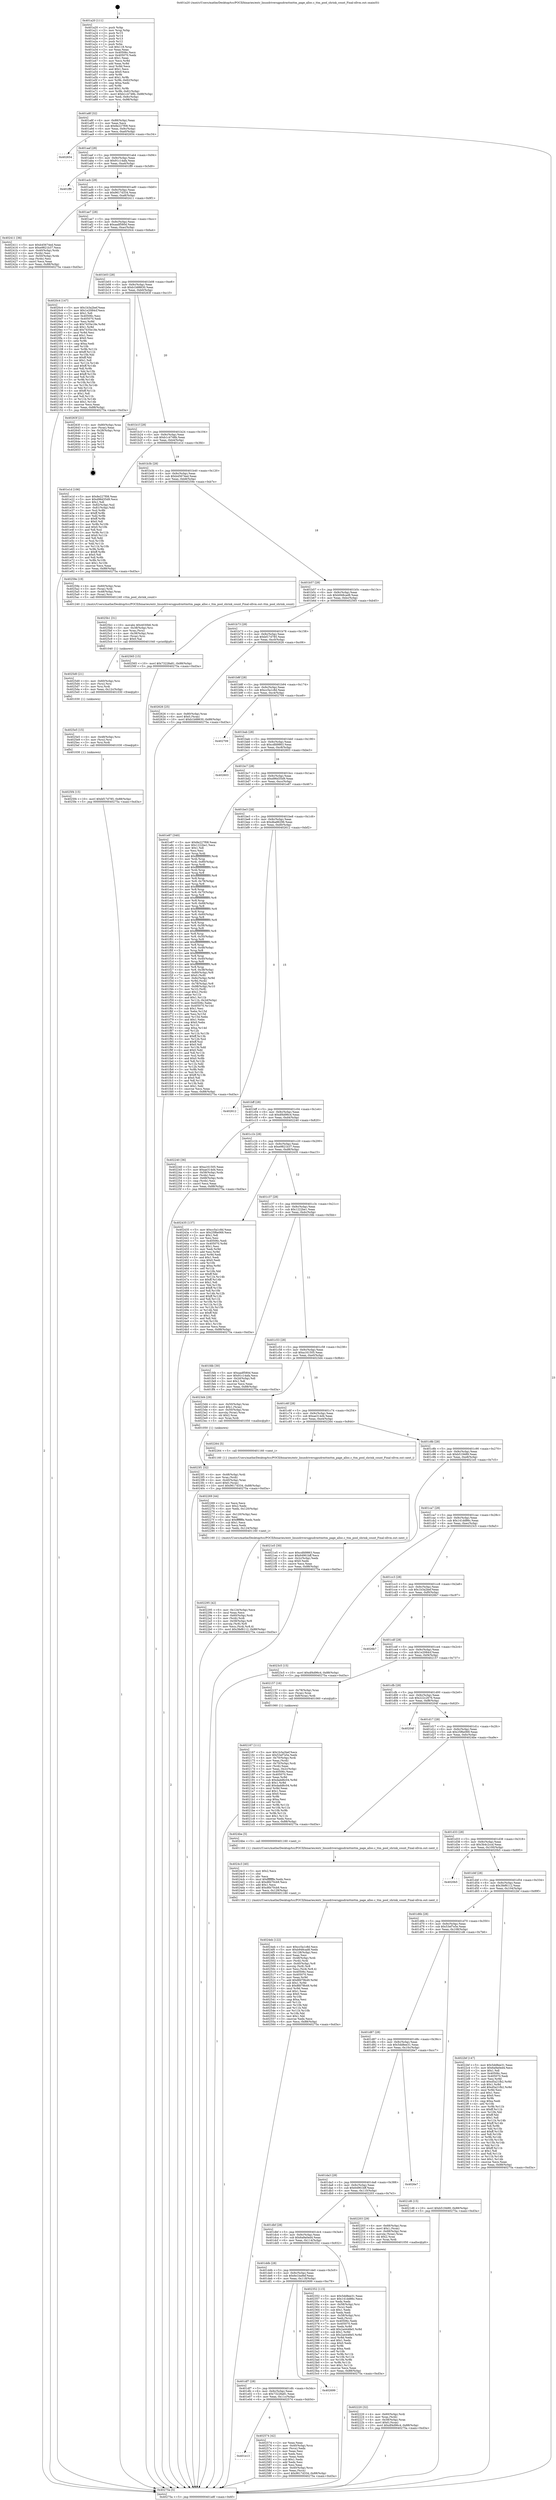digraph "0x401a20" {
  label = "0x401a20 (/mnt/c/Users/mathe/Desktop/tcc/POCII/binaries/extr_linuxdriversgpudrmttmttm_page_alloc.c_ttm_pool_shrink_count_Final-ollvm.out::main(0))"
  labelloc = "t"
  node[shape=record]

  Entry [label="",width=0.3,height=0.3,shape=circle,fillcolor=black,style=filled]
  "0x401a8f" [label="{
     0x401a8f [32]\l
     | [instrs]\l
     &nbsp;&nbsp;0x401a8f \<+6\>: mov -0x88(%rbp),%eax\l
     &nbsp;&nbsp;0x401a95 \<+2\>: mov %eax,%ecx\l
     &nbsp;&nbsp;0x401a97 \<+6\>: sub $0x8e227f08,%ecx\l
     &nbsp;&nbsp;0x401a9d \<+6\>: mov %eax,-0x9c(%rbp)\l
     &nbsp;&nbsp;0x401aa3 \<+6\>: mov %ecx,-0xa0(%rbp)\l
     &nbsp;&nbsp;0x401aa9 \<+6\>: je 0000000000402654 \<main+0xc34\>\l
  }"]
  "0x402654" [label="{
     0x402654\l
  }", style=dashed]
  "0x401aaf" [label="{
     0x401aaf [28]\l
     | [instrs]\l
     &nbsp;&nbsp;0x401aaf \<+5\>: jmp 0000000000401ab4 \<main+0x94\>\l
     &nbsp;&nbsp;0x401ab4 \<+6\>: mov -0x9c(%rbp),%eax\l
     &nbsp;&nbsp;0x401aba \<+5\>: sub $0x91c14afa,%eax\l
     &nbsp;&nbsp;0x401abf \<+6\>: mov %eax,-0xa4(%rbp)\l
     &nbsp;&nbsp;0x401ac5 \<+6\>: je 0000000000401ff9 \<main+0x5d9\>\l
  }"]
  Exit [label="",width=0.3,height=0.3,shape=circle,fillcolor=black,style=filled,peripheries=2]
  "0x401ff9" [label="{
     0x401ff9\l
  }", style=dashed]
  "0x401acb" [label="{
     0x401acb [28]\l
     | [instrs]\l
     &nbsp;&nbsp;0x401acb \<+5\>: jmp 0000000000401ad0 \<main+0xb0\>\l
     &nbsp;&nbsp;0x401ad0 \<+6\>: mov -0x9c(%rbp),%eax\l
     &nbsp;&nbsp;0x401ad6 \<+5\>: sub $0x9617d334,%eax\l
     &nbsp;&nbsp;0x401adb \<+6\>: mov %eax,-0xa8(%rbp)\l
     &nbsp;&nbsp;0x401ae1 \<+6\>: je 0000000000402411 \<main+0x9f1\>\l
  }"]
  "0x4025f4" [label="{
     0x4025f4 [15]\l
     | [instrs]\l
     &nbsp;&nbsp;0x4025f4 \<+10\>: movl $0xbf17d785,-0x88(%rbp)\l
     &nbsp;&nbsp;0x4025fe \<+5\>: jmp 000000000040275a \<main+0xd3a\>\l
  }"]
  "0x402411" [label="{
     0x402411 [36]\l
     | [instrs]\l
     &nbsp;&nbsp;0x402411 \<+5\>: mov $0xb45674ed,%eax\l
     &nbsp;&nbsp;0x402416 \<+5\>: mov $0xe9821b37,%ecx\l
     &nbsp;&nbsp;0x40241b \<+4\>: mov -0x40(%rbp),%rdx\l
     &nbsp;&nbsp;0x40241f \<+2\>: mov (%rdx),%esi\l
     &nbsp;&nbsp;0x402421 \<+4\>: mov -0x50(%rbp),%rdx\l
     &nbsp;&nbsp;0x402425 \<+2\>: cmp (%rdx),%esi\l
     &nbsp;&nbsp;0x402427 \<+3\>: cmovl %ecx,%eax\l
     &nbsp;&nbsp;0x40242a \<+6\>: mov %eax,-0x88(%rbp)\l
     &nbsp;&nbsp;0x402430 \<+5\>: jmp 000000000040275a \<main+0xd3a\>\l
  }"]
  "0x401ae7" [label="{
     0x401ae7 [28]\l
     | [instrs]\l
     &nbsp;&nbsp;0x401ae7 \<+5\>: jmp 0000000000401aec \<main+0xcc\>\l
     &nbsp;&nbsp;0x401aec \<+6\>: mov -0x9c(%rbp),%eax\l
     &nbsp;&nbsp;0x401af2 \<+5\>: sub $0xaadf580d,%eax\l
     &nbsp;&nbsp;0x401af7 \<+6\>: mov %eax,-0xac(%rbp)\l
     &nbsp;&nbsp;0x401afd \<+6\>: je 00000000004020c4 \<main+0x6a4\>\l
  }"]
  "0x4025e5" [label="{
     0x4025e5 [15]\l
     | [instrs]\l
     &nbsp;&nbsp;0x4025e5 \<+4\>: mov -0x48(%rbp),%rsi\l
     &nbsp;&nbsp;0x4025e9 \<+3\>: mov (%rsi),%rsi\l
     &nbsp;&nbsp;0x4025ec \<+3\>: mov %rsi,%rdi\l
     &nbsp;&nbsp;0x4025ef \<+5\>: call 0000000000401030 \<free@plt\>\l
     | [calls]\l
     &nbsp;&nbsp;0x401030 \{1\} (unknown)\l
  }"]
  "0x4020c4" [label="{
     0x4020c4 [147]\l
     | [instrs]\l
     &nbsp;&nbsp;0x4020c4 \<+5\>: mov $0x1b3a2bef,%eax\l
     &nbsp;&nbsp;0x4020c9 \<+5\>: mov $0x1e2084cf,%ecx\l
     &nbsp;&nbsp;0x4020ce \<+2\>: mov $0x1,%dl\l
     &nbsp;&nbsp;0x4020d0 \<+7\>: mov 0x40506c,%esi\l
     &nbsp;&nbsp;0x4020d7 \<+7\>: mov 0x405070,%edi\l
     &nbsp;&nbsp;0x4020de \<+3\>: mov %esi,%r8d\l
     &nbsp;&nbsp;0x4020e1 \<+7\>: sub $0x7435e18e,%r8d\l
     &nbsp;&nbsp;0x4020e8 \<+4\>: sub $0x1,%r8d\l
     &nbsp;&nbsp;0x4020ec \<+7\>: add $0x7435e18e,%r8d\l
     &nbsp;&nbsp;0x4020f3 \<+4\>: imul %r8d,%esi\l
     &nbsp;&nbsp;0x4020f7 \<+3\>: and $0x1,%esi\l
     &nbsp;&nbsp;0x4020fa \<+3\>: cmp $0x0,%esi\l
     &nbsp;&nbsp;0x4020fd \<+4\>: sete %r9b\l
     &nbsp;&nbsp;0x402101 \<+3\>: cmp $0xa,%edi\l
     &nbsp;&nbsp;0x402104 \<+4\>: setl %r10b\l
     &nbsp;&nbsp;0x402108 \<+3\>: mov %r9b,%r11b\l
     &nbsp;&nbsp;0x40210b \<+4\>: xor $0xff,%r11b\l
     &nbsp;&nbsp;0x40210f \<+3\>: mov %r10b,%bl\l
     &nbsp;&nbsp;0x402112 \<+3\>: xor $0xff,%bl\l
     &nbsp;&nbsp;0x402115 \<+3\>: xor $0x1,%dl\l
     &nbsp;&nbsp;0x402118 \<+3\>: mov %r11b,%r14b\l
     &nbsp;&nbsp;0x40211b \<+4\>: and $0xff,%r14b\l
     &nbsp;&nbsp;0x40211f \<+3\>: and %dl,%r9b\l
     &nbsp;&nbsp;0x402122 \<+3\>: mov %bl,%r15b\l
     &nbsp;&nbsp;0x402125 \<+4\>: and $0xff,%r15b\l
     &nbsp;&nbsp;0x402129 \<+3\>: and %dl,%r10b\l
     &nbsp;&nbsp;0x40212c \<+3\>: or %r9b,%r14b\l
     &nbsp;&nbsp;0x40212f \<+3\>: or %r10b,%r15b\l
     &nbsp;&nbsp;0x402132 \<+3\>: xor %r15b,%r14b\l
     &nbsp;&nbsp;0x402135 \<+3\>: or %bl,%r11b\l
     &nbsp;&nbsp;0x402138 \<+4\>: xor $0xff,%r11b\l
     &nbsp;&nbsp;0x40213c \<+3\>: or $0x1,%dl\l
     &nbsp;&nbsp;0x40213f \<+3\>: and %dl,%r11b\l
     &nbsp;&nbsp;0x402142 \<+3\>: or %r11b,%r14b\l
     &nbsp;&nbsp;0x402145 \<+4\>: test $0x1,%r14b\l
     &nbsp;&nbsp;0x402149 \<+3\>: cmovne %ecx,%eax\l
     &nbsp;&nbsp;0x40214c \<+6\>: mov %eax,-0x88(%rbp)\l
     &nbsp;&nbsp;0x402152 \<+5\>: jmp 000000000040275a \<main+0xd3a\>\l
  }"]
  "0x401b03" [label="{
     0x401b03 [28]\l
     | [instrs]\l
     &nbsp;&nbsp;0x401b03 \<+5\>: jmp 0000000000401b08 \<main+0xe8\>\l
     &nbsp;&nbsp;0x401b08 \<+6\>: mov -0x9c(%rbp),%eax\l
     &nbsp;&nbsp;0x401b0e \<+5\>: sub $0xb1b88630,%eax\l
     &nbsp;&nbsp;0x401b13 \<+6\>: mov %eax,-0xb0(%rbp)\l
     &nbsp;&nbsp;0x401b19 \<+6\>: je 000000000040263f \<main+0xc1f\>\l
  }"]
  "0x4025d0" [label="{
     0x4025d0 [21]\l
     | [instrs]\l
     &nbsp;&nbsp;0x4025d0 \<+4\>: mov -0x60(%rbp),%rsi\l
     &nbsp;&nbsp;0x4025d4 \<+3\>: mov (%rsi),%rsi\l
     &nbsp;&nbsp;0x4025d7 \<+3\>: mov %rsi,%rdi\l
     &nbsp;&nbsp;0x4025da \<+6\>: mov %eax,-0x12c(%rbp)\l
     &nbsp;&nbsp;0x4025e0 \<+5\>: call 0000000000401030 \<free@plt\>\l
     | [calls]\l
     &nbsp;&nbsp;0x401030 \{1\} (unknown)\l
  }"]
  "0x40263f" [label="{
     0x40263f [21]\l
     | [instrs]\l
     &nbsp;&nbsp;0x40263f \<+4\>: mov -0x80(%rbp),%rax\l
     &nbsp;&nbsp;0x402643 \<+2\>: mov (%rax),%eax\l
     &nbsp;&nbsp;0x402645 \<+4\>: lea -0x28(%rbp),%rsp\l
     &nbsp;&nbsp;0x402649 \<+1\>: pop %rbx\l
     &nbsp;&nbsp;0x40264a \<+2\>: pop %r12\l
     &nbsp;&nbsp;0x40264c \<+2\>: pop %r13\l
     &nbsp;&nbsp;0x40264e \<+2\>: pop %r14\l
     &nbsp;&nbsp;0x402650 \<+2\>: pop %r15\l
     &nbsp;&nbsp;0x402652 \<+1\>: pop %rbp\l
     &nbsp;&nbsp;0x402653 \<+1\>: ret\l
  }"]
  "0x401b1f" [label="{
     0x401b1f [28]\l
     | [instrs]\l
     &nbsp;&nbsp;0x401b1f \<+5\>: jmp 0000000000401b24 \<main+0x104\>\l
     &nbsp;&nbsp;0x401b24 \<+6\>: mov -0x9c(%rbp),%eax\l
     &nbsp;&nbsp;0x401b2a \<+5\>: sub $0xb1c4748b,%eax\l
     &nbsp;&nbsp;0x401b2f \<+6\>: mov %eax,-0xb4(%rbp)\l
     &nbsp;&nbsp;0x401b35 \<+6\>: je 0000000000401e1d \<main+0x3fd\>\l
  }"]
  "0x4025b1" [label="{
     0x4025b1 [31]\l
     | [instrs]\l
     &nbsp;&nbsp;0x4025b1 \<+10\>: movabs $0x4030b6,%rdi\l
     &nbsp;&nbsp;0x4025bb \<+4\>: mov -0x38(%rbp),%rsi\l
     &nbsp;&nbsp;0x4025bf \<+3\>: mov %rax,(%rsi)\l
     &nbsp;&nbsp;0x4025c2 \<+4\>: mov -0x38(%rbp),%rax\l
     &nbsp;&nbsp;0x4025c6 \<+3\>: mov (%rax),%rsi\l
     &nbsp;&nbsp;0x4025c9 \<+2\>: mov $0x0,%al\l
     &nbsp;&nbsp;0x4025cb \<+5\>: call 0000000000401040 \<printf@plt\>\l
     | [calls]\l
     &nbsp;&nbsp;0x401040 \{1\} (unknown)\l
  }"]
  "0x401e1d" [label="{
     0x401e1d [106]\l
     | [instrs]\l
     &nbsp;&nbsp;0x401e1d \<+5\>: mov $0x8e227f08,%eax\l
     &nbsp;&nbsp;0x401e22 \<+5\>: mov $0xd96d35d9,%ecx\l
     &nbsp;&nbsp;0x401e27 \<+2\>: mov $0x1,%dl\l
     &nbsp;&nbsp;0x401e29 \<+7\>: mov -0x82(%rbp),%sil\l
     &nbsp;&nbsp;0x401e30 \<+7\>: mov -0x81(%rbp),%dil\l
     &nbsp;&nbsp;0x401e37 \<+3\>: mov %sil,%r8b\l
     &nbsp;&nbsp;0x401e3a \<+4\>: xor $0xff,%r8b\l
     &nbsp;&nbsp;0x401e3e \<+3\>: mov %dil,%r9b\l
     &nbsp;&nbsp;0x401e41 \<+4\>: xor $0xff,%r9b\l
     &nbsp;&nbsp;0x401e45 \<+3\>: xor $0x0,%dl\l
     &nbsp;&nbsp;0x401e48 \<+3\>: mov %r8b,%r10b\l
     &nbsp;&nbsp;0x401e4b \<+4\>: and $0x0,%r10b\l
     &nbsp;&nbsp;0x401e4f \<+3\>: and %dl,%sil\l
     &nbsp;&nbsp;0x401e52 \<+3\>: mov %r9b,%r11b\l
     &nbsp;&nbsp;0x401e55 \<+4\>: and $0x0,%r11b\l
     &nbsp;&nbsp;0x401e59 \<+3\>: and %dl,%dil\l
     &nbsp;&nbsp;0x401e5c \<+3\>: or %sil,%r10b\l
     &nbsp;&nbsp;0x401e5f \<+3\>: or %dil,%r11b\l
     &nbsp;&nbsp;0x401e62 \<+3\>: xor %r11b,%r10b\l
     &nbsp;&nbsp;0x401e65 \<+3\>: or %r9b,%r8b\l
     &nbsp;&nbsp;0x401e68 \<+4\>: xor $0xff,%r8b\l
     &nbsp;&nbsp;0x401e6c \<+3\>: or $0x0,%dl\l
     &nbsp;&nbsp;0x401e6f \<+3\>: and %dl,%r8b\l
     &nbsp;&nbsp;0x401e72 \<+3\>: or %r8b,%r10b\l
     &nbsp;&nbsp;0x401e75 \<+4\>: test $0x1,%r10b\l
     &nbsp;&nbsp;0x401e79 \<+3\>: cmovne %ecx,%eax\l
     &nbsp;&nbsp;0x401e7c \<+6\>: mov %eax,-0x88(%rbp)\l
     &nbsp;&nbsp;0x401e82 \<+5\>: jmp 000000000040275a \<main+0xd3a\>\l
  }"]
  "0x401b3b" [label="{
     0x401b3b [28]\l
     | [instrs]\l
     &nbsp;&nbsp;0x401b3b \<+5\>: jmp 0000000000401b40 \<main+0x120\>\l
     &nbsp;&nbsp;0x401b40 \<+6\>: mov -0x9c(%rbp),%eax\l
     &nbsp;&nbsp;0x401b46 \<+5\>: sub $0xb45674ed,%eax\l
     &nbsp;&nbsp;0x401b4b \<+6\>: mov %eax,-0xb8(%rbp)\l
     &nbsp;&nbsp;0x401b51 \<+6\>: je 000000000040259e \<main+0xb7e\>\l
  }"]
  "0x40275a" [label="{
     0x40275a [5]\l
     | [instrs]\l
     &nbsp;&nbsp;0x40275a \<+5\>: jmp 0000000000401a8f \<main+0x6f\>\l
  }"]
  "0x401a20" [label="{
     0x401a20 [111]\l
     | [instrs]\l
     &nbsp;&nbsp;0x401a20 \<+1\>: push %rbp\l
     &nbsp;&nbsp;0x401a21 \<+3\>: mov %rsp,%rbp\l
     &nbsp;&nbsp;0x401a24 \<+2\>: push %r15\l
     &nbsp;&nbsp;0x401a26 \<+2\>: push %r14\l
     &nbsp;&nbsp;0x401a28 \<+2\>: push %r13\l
     &nbsp;&nbsp;0x401a2a \<+2\>: push %r12\l
     &nbsp;&nbsp;0x401a2c \<+1\>: push %rbx\l
     &nbsp;&nbsp;0x401a2d \<+7\>: sub $0x118,%rsp\l
     &nbsp;&nbsp;0x401a34 \<+2\>: xor %eax,%eax\l
     &nbsp;&nbsp;0x401a36 \<+7\>: mov 0x40506c,%ecx\l
     &nbsp;&nbsp;0x401a3d \<+7\>: mov 0x405070,%edx\l
     &nbsp;&nbsp;0x401a44 \<+3\>: sub $0x1,%eax\l
     &nbsp;&nbsp;0x401a47 \<+3\>: mov %ecx,%r8d\l
     &nbsp;&nbsp;0x401a4a \<+3\>: add %eax,%r8d\l
     &nbsp;&nbsp;0x401a4d \<+4\>: imul %r8d,%ecx\l
     &nbsp;&nbsp;0x401a51 \<+3\>: and $0x1,%ecx\l
     &nbsp;&nbsp;0x401a54 \<+3\>: cmp $0x0,%ecx\l
     &nbsp;&nbsp;0x401a57 \<+4\>: sete %r9b\l
     &nbsp;&nbsp;0x401a5b \<+4\>: and $0x1,%r9b\l
     &nbsp;&nbsp;0x401a5f \<+7\>: mov %r9b,-0x82(%rbp)\l
     &nbsp;&nbsp;0x401a66 \<+3\>: cmp $0xa,%edx\l
     &nbsp;&nbsp;0x401a69 \<+4\>: setl %r9b\l
     &nbsp;&nbsp;0x401a6d \<+4\>: and $0x1,%r9b\l
     &nbsp;&nbsp;0x401a71 \<+7\>: mov %r9b,-0x81(%rbp)\l
     &nbsp;&nbsp;0x401a78 \<+10\>: movl $0xb1c4748b,-0x88(%rbp)\l
     &nbsp;&nbsp;0x401a82 \<+6\>: mov %edi,-0x8c(%rbp)\l
     &nbsp;&nbsp;0x401a88 \<+7\>: mov %rsi,-0x98(%rbp)\l
  }"]
  "0x401e13" [label="{
     0x401e13\l
  }", style=dashed]
  "0x40259e" [label="{
     0x40259e [19]\l
     | [instrs]\l
     &nbsp;&nbsp;0x40259e \<+4\>: mov -0x60(%rbp),%rax\l
     &nbsp;&nbsp;0x4025a2 \<+3\>: mov (%rax),%rdi\l
     &nbsp;&nbsp;0x4025a5 \<+4\>: mov -0x48(%rbp),%rax\l
     &nbsp;&nbsp;0x4025a9 \<+3\>: mov (%rax),%rsi\l
     &nbsp;&nbsp;0x4025ac \<+5\>: call 0000000000401240 \<ttm_pool_shrink_count\>\l
     | [calls]\l
     &nbsp;&nbsp;0x401240 \{1\} (/mnt/c/Users/mathe/Desktop/tcc/POCII/binaries/extr_linuxdriversgpudrmttmttm_page_alloc.c_ttm_pool_shrink_count_Final-ollvm.out::ttm_pool_shrink_count)\l
  }"]
  "0x401b57" [label="{
     0x401b57 [28]\l
     | [instrs]\l
     &nbsp;&nbsp;0x401b57 \<+5\>: jmp 0000000000401b5c \<main+0x13c\>\l
     &nbsp;&nbsp;0x401b5c \<+6\>: mov -0x9c(%rbp),%eax\l
     &nbsp;&nbsp;0x401b62 \<+5\>: sub $0xb948cad8,%eax\l
     &nbsp;&nbsp;0x401b67 \<+6\>: mov %eax,-0xbc(%rbp)\l
     &nbsp;&nbsp;0x401b6d \<+6\>: je 0000000000402565 \<main+0xb45\>\l
  }"]
  "0x402574" [label="{
     0x402574 [42]\l
     | [instrs]\l
     &nbsp;&nbsp;0x402574 \<+2\>: xor %eax,%eax\l
     &nbsp;&nbsp;0x402576 \<+4\>: mov -0x40(%rbp),%rcx\l
     &nbsp;&nbsp;0x40257a \<+2\>: mov (%rcx),%edx\l
     &nbsp;&nbsp;0x40257c \<+2\>: mov %eax,%esi\l
     &nbsp;&nbsp;0x40257e \<+2\>: sub %edx,%esi\l
     &nbsp;&nbsp;0x402580 \<+2\>: mov %eax,%edx\l
     &nbsp;&nbsp;0x402582 \<+3\>: sub $0x1,%edx\l
     &nbsp;&nbsp;0x402585 \<+2\>: add %edx,%esi\l
     &nbsp;&nbsp;0x402587 \<+2\>: sub %esi,%eax\l
     &nbsp;&nbsp;0x402589 \<+4\>: mov -0x40(%rbp),%rcx\l
     &nbsp;&nbsp;0x40258d \<+2\>: mov %eax,(%rcx)\l
     &nbsp;&nbsp;0x40258f \<+10\>: movl $0x9617d334,-0x88(%rbp)\l
     &nbsp;&nbsp;0x402599 \<+5\>: jmp 000000000040275a \<main+0xd3a\>\l
  }"]
  "0x402565" [label="{
     0x402565 [15]\l
     | [instrs]\l
     &nbsp;&nbsp;0x402565 \<+10\>: movl $0x73228a81,-0x88(%rbp)\l
     &nbsp;&nbsp;0x40256f \<+5\>: jmp 000000000040275a \<main+0xd3a\>\l
  }"]
  "0x401b73" [label="{
     0x401b73 [28]\l
     | [instrs]\l
     &nbsp;&nbsp;0x401b73 \<+5\>: jmp 0000000000401b78 \<main+0x158\>\l
     &nbsp;&nbsp;0x401b78 \<+6\>: mov -0x9c(%rbp),%eax\l
     &nbsp;&nbsp;0x401b7e \<+5\>: sub $0xbf17d785,%eax\l
     &nbsp;&nbsp;0x401b83 \<+6\>: mov %eax,-0xc0(%rbp)\l
     &nbsp;&nbsp;0x401b89 \<+6\>: je 0000000000402626 \<main+0xc06\>\l
  }"]
  "0x401df7" [label="{
     0x401df7 [28]\l
     | [instrs]\l
     &nbsp;&nbsp;0x401df7 \<+5\>: jmp 0000000000401dfc \<main+0x3dc\>\l
     &nbsp;&nbsp;0x401dfc \<+6\>: mov -0x9c(%rbp),%eax\l
     &nbsp;&nbsp;0x401e02 \<+5\>: sub $0x73228a81,%eax\l
     &nbsp;&nbsp;0x401e07 \<+6\>: mov %eax,-0x11c(%rbp)\l
     &nbsp;&nbsp;0x401e0d \<+6\>: je 0000000000402574 \<main+0xb54\>\l
  }"]
  "0x402626" [label="{
     0x402626 [25]\l
     | [instrs]\l
     &nbsp;&nbsp;0x402626 \<+4\>: mov -0x80(%rbp),%rax\l
     &nbsp;&nbsp;0x40262a \<+6\>: movl $0x0,(%rax)\l
     &nbsp;&nbsp;0x402630 \<+10\>: movl $0xb1b88630,-0x88(%rbp)\l
     &nbsp;&nbsp;0x40263a \<+5\>: jmp 000000000040275a \<main+0xd3a\>\l
  }"]
  "0x401b8f" [label="{
     0x401b8f [28]\l
     | [instrs]\l
     &nbsp;&nbsp;0x401b8f \<+5\>: jmp 0000000000401b94 \<main+0x174\>\l
     &nbsp;&nbsp;0x401b94 \<+6\>: mov -0x9c(%rbp),%eax\l
     &nbsp;&nbsp;0x401b9a \<+5\>: sub $0xcc5a1c8d,%eax\l
     &nbsp;&nbsp;0x401b9f \<+6\>: mov %eax,-0xc4(%rbp)\l
     &nbsp;&nbsp;0x401ba5 \<+6\>: je 0000000000402709 \<main+0xce9\>\l
  }"]
  "0x402699" [label="{
     0x402699\l
  }", style=dashed]
  "0x402709" [label="{
     0x402709\l
  }", style=dashed]
  "0x401bab" [label="{
     0x401bab [28]\l
     | [instrs]\l
     &nbsp;&nbsp;0x401bab \<+5\>: jmp 0000000000401bb0 \<main+0x190\>\l
     &nbsp;&nbsp;0x401bb0 \<+6\>: mov -0x9c(%rbp),%eax\l
     &nbsp;&nbsp;0x401bb6 \<+5\>: sub $0xcdfd9863,%eax\l
     &nbsp;&nbsp;0x401bbb \<+6\>: mov %eax,-0xc8(%rbp)\l
     &nbsp;&nbsp;0x401bc1 \<+6\>: je 0000000000402603 \<main+0xbe3\>\l
  }"]
  "0x4024eb" [label="{
     0x4024eb [122]\l
     | [instrs]\l
     &nbsp;&nbsp;0x4024eb \<+5\>: mov $0xcc5a1c8d,%ecx\l
     &nbsp;&nbsp;0x4024f0 \<+5\>: mov $0xb948cad8,%edx\l
     &nbsp;&nbsp;0x4024f5 \<+6\>: mov -0x128(%rbp),%esi\l
     &nbsp;&nbsp;0x4024fb \<+3\>: imul %eax,%esi\l
     &nbsp;&nbsp;0x4024fe \<+4\>: mov -0x48(%rbp),%rdi\l
     &nbsp;&nbsp;0x402502 \<+3\>: mov (%rdi),%rdi\l
     &nbsp;&nbsp;0x402505 \<+4\>: mov -0x40(%rbp),%r8\l
     &nbsp;&nbsp;0x402509 \<+3\>: movslq (%r8),%r8\l
     &nbsp;&nbsp;0x40250c \<+4\>: mov %esi,(%rdi,%r8,4)\l
     &nbsp;&nbsp;0x402510 \<+7\>: mov 0x40506c,%eax\l
     &nbsp;&nbsp;0x402517 \<+7\>: mov 0x405070,%esi\l
     &nbsp;&nbsp;0x40251e \<+3\>: mov %eax,%r9d\l
     &nbsp;&nbsp;0x402521 \<+7\>: add $0x8fd79b49,%r9d\l
     &nbsp;&nbsp;0x402528 \<+4\>: sub $0x1,%r9d\l
     &nbsp;&nbsp;0x40252c \<+7\>: sub $0x8fd79b49,%r9d\l
     &nbsp;&nbsp;0x402533 \<+4\>: imul %r9d,%eax\l
     &nbsp;&nbsp;0x402537 \<+3\>: and $0x1,%eax\l
     &nbsp;&nbsp;0x40253a \<+3\>: cmp $0x0,%eax\l
     &nbsp;&nbsp;0x40253d \<+4\>: sete %r10b\l
     &nbsp;&nbsp;0x402541 \<+3\>: cmp $0xa,%esi\l
     &nbsp;&nbsp;0x402544 \<+4\>: setl %r11b\l
     &nbsp;&nbsp;0x402548 \<+3\>: mov %r10b,%bl\l
     &nbsp;&nbsp;0x40254b \<+3\>: and %r11b,%bl\l
     &nbsp;&nbsp;0x40254e \<+3\>: xor %r11b,%r10b\l
     &nbsp;&nbsp;0x402551 \<+3\>: or %r10b,%bl\l
     &nbsp;&nbsp;0x402554 \<+3\>: test $0x1,%bl\l
     &nbsp;&nbsp;0x402557 \<+3\>: cmovne %edx,%ecx\l
     &nbsp;&nbsp;0x40255a \<+6\>: mov %ecx,-0x88(%rbp)\l
     &nbsp;&nbsp;0x402560 \<+5\>: jmp 000000000040275a \<main+0xd3a\>\l
  }"]
  "0x402603" [label="{
     0x402603\l
  }", style=dashed]
  "0x401bc7" [label="{
     0x401bc7 [28]\l
     | [instrs]\l
     &nbsp;&nbsp;0x401bc7 \<+5\>: jmp 0000000000401bcc \<main+0x1ac\>\l
     &nbsp;&nbsp;0x401bcc \<+6\>: mov -0x9c(%rbp),%eax\l
     &nbsp;&nbsp;0x401bd2 \<+5\>: sub $0xd96d35d9,%eax\l
     &nbsp;&nbsp;0x401bd7 \<+6\>: mov %eax,-0xcc(%rbp)\l
     &nbsp;&nbsp;0x401bdd \<+6\>: je 0000000000401e87 \<main+0x467\>\l
  }"]
  "0x4024c3" [label="{
     0x4024c3 [40]\l
     | [instrs]\l
     &nbsp;&nbsp;0x4024c3 \<+5\>: mov $0x2,%ecx\l
     &nbsp;&nbsp;0x4024c8 \<+1\>: cltd\l
     &nbsp;&nbsp;0x4024c9 \<+2\>: idiv %ecx\l
     &nbsp;&nbsp;0x4024cb \<+6\>: imul $0xfffffffe,%edx,%ecx\l
     &nbsp;&nbsp;0x4024d1 \<+6\>: sub $0xd6b70cb9,%ecx\l
     &nbsp;&nbsp;0x4024d7 \<+3\>: add $0x1,%ecx\l
     &nbsp;&nbsp;0x4024da \<+6\>: add $0xd6b70cb9,%ecx\l
     &nbsp;&nbsp;0x4024e0 \<+6\>: mov %ecx,-0x128(%rbp)\l
     &nbsp;&nbsp;0x4024e6 \<+5\>: call 0000000000401160 \<next_i\>\l
     | [calls]\l
     &nbsp;&nbsp;0x401160 \{1\} (/mnt/c/Users/mathe/Desktop/tcc/POCII/binaries/extr_linuxdriversgpudrmttmttm_page_alloc.c_ttm_pool_shrink_count_Final-ollvm.out::next_i)\l
  }"]
  "0x401e87" [label="{
     0x401e87 [340]\l
     | [instrs]\l
     &nbsp;&nbsp;0x401e87 \<+5\>: mov $0x8e227f08,%eax\l
     &nbsp;&nbsp;0x401e8c \<+5\>: mov $0x1222be1,%ecx\l
     &nbsp;&nbsp;0x401e91 \<+2\>: mov $0x1,%dl\l
     &nbsp;&nbsp;0x401e93 \<+2\>: xor %esi,%esi\l
     &nbsp;&nbsp;0x401e95 \<+3\>: mov %rsp,%rdi\l
     &nbsp;&nbsp;0x401e98 \<+4\>: add $0xfffffffffffffff0,%rdi\l
     &nbsp;&nbsp;0x401e9c \<+3\>: mov %rdi,%rsp\l
     &nbsp;&nbsp;0x401e9f \<+4\>: mov %rdi,-0x80(%rbp)\l
     &nbsp;&nbsp;0x401ea3 \<+3\>: mov %rsp,%rdi\l
     &nbsp;&nbsp;0x401ea6 \<+4\>: add $0xfffffffffffffff0,%rdi\l
     &nbsp;&nbsp;0x401eaa \<+3\>: mov %rdi,%rsp\l
     &nbsp;&nbsp;0x401ead \<+3\>: mov %rsp,%r8\l
     &nbsp;&nbsp;0x401eb0 \<+4\>: add $0xfffffffffffffff0,%r8\l
     &nbsp;&nbsp;0x401eb4 \<+3\>: mov %r8,%rsp\l
     &nbsp;&nbsp;0x401eb7 \<+4\>: mov %r8,-0x78(%rbp)\l
     &nbsp;&nbsp;0x401ebb \<+3\>: mov %rsp,%r8\l
     &nbsp;&nbsp;0x401ebe \<+4\>: add $0xfffffffffffffff0,%r8\l
     &nbsp;&nbsp;0x401ec2 \<+3\>: mov %r8,%rsp\l
     &nbsp;&nbsp;0x401ec5 \<+4\>: mov %r8,-0x70(%rbp)\l
     &nbsp;&nbsp;0x401ec9 \<+3\>: mov %rsp,%r8\l
     &nbsp;&nbsp;0x401ecc \<+4\>: add $0xfffffffffffffff0,%r8\l
     &nbsp;&nbsp;0x401ed0 \<+3\>: mov %r8,%rsp\l
     &nbsp;&nbsp;0x401ed3 \<+4\>: mov %r8,-0x68(%rbp)\l
     &nbsp;&nbsp;0x401ed7 \<+3\>: mov %rsp,%r8\l
     &nbsp;&nbsp;0x401eda \<+4\>: add $0xfffffffffffffff0,%r8\l
     &nbsp;&nbsp;0x401ede \<+3\>: mov %r8,%rsp\l
     &nbsp;&nbsp;0x401ee1 \<+4\>: mov %r8,-0x60(%rbp)\l
     &nbsp;&nbsp;0x401ee5 \<+3\>: mov %rsp,%r8\l
     &nbsp;&nbsp;0x401ee8 \<+4\>: add $0xfffffffffffffff0,%r8\l
     &nbsp;&nbsp;0x401eec \<+3\>: mov %r8,%rsp\l
     &nbsp;&nbsp;0x401eef \<+4\>: mov %r8,-0x58(%rbp)\l
     &nbsp;&nbsp;0x401ef3 \<+3\>: mov %rsp,%r8\l
     &nbsp;&nbsp;0x401ef6 \<+4\>: add $0xfffffffffffffff0,%r8\l
     &nbsp;&nbsp;0x401efa \<+3\>: mov %r8,%rsp\l
     &nbsp;&nbsp;0x401efd \<+4\>: mov %r8,-0x50(%rbp)\l
     &nbsp;&nbsp;0x401f01 \<+3\>: mov %rsp,%r8\l
     &nbsp;&nbsp;0x401f04 \<+4\>: add $0xfffffffffffffff0,%r8\l
     &nbsp;&nbsp;0x401f08 \<+3\>: mov %r8,%rsp\l
     &nbsp;&nbsp;0x401f0b \<+4\>: mov %r8,-0x48(%rbp)\l
     &nbsp;&nbsp;0x401f0f \<+3\>: mov %rsp,%r8\l
     &nbsp;&nbsp;0x401f12 \<+4\>: add $0xfffffffffffffff0,%r8\l
     &nbsp;&nbsp;0x401f16 \<+3\>: mov %r8,%rsp\l
     &nbsp;&nbsp;0x401f19 \<+4\>: mov %r8,-0x40(%rbp)\l
     &nbsp;&nbsp;0x401f1d \<+3\>: mov %rsp,%r8\l
     &nbsp;&nbsp;0x401f20 \<+4\>: add $0xfffffffffffffff0,%r8\l
     &nbsp;&nbsp;0x401f24 \<+3\>: mov %r8,%rsp\l
     &nbsp;&nbsp;0x401f27 \<+4\>: mov %r8,-0x38(%rbp)\l
     &nbsp;&nbsp;0x401f2b \<+4\>: mov -0x80(%rbp),%r8\l
     &nbsp;&nbsp;0x401f2f \<+7\>: movl $0x0,(%r8)\l
     &nbsp;&nbsp;0x401f36 \<+7\>: mov -0x8c(%rbp),%r9d\l
     &nbsp;&nbsp;0x401f3d \<+3\>: mov %r9d,(%rdi)\l
     &nbsp;&nbsp;0x401f40 \<+4\>: mov -0x78(%rbp),%r8\l
     &nbsp;&nbsp;0x401f44 \<+7\>: mov -0x98(%rbp),%r10\l
     &nbsp;&nbsp;0x401f4b \<+3\>: mov %r10,(%r8)\l
     &nbsp;&nbsp;0x401f4e \<+3\>: cmpl $0x2,(%rdi)\l
     &nbsp;&nbsp;0x401f51 \<+4\>: setne %r11b\l
     &nbsp;&nbsp;0x401f55 \<+4\>: and $0x1,%r11b\l
     &nbsp;&nbsp;0x401f59 \<+4\>: mov %r11b,-0x2d(%rbp)\l
     &nbsp;&nbsp;0x401f5d \<+7\>: mov 0x40506c,%ebx\l
     &nbsp;&nbsp;0x401f64 \<+8\>: mov 0x405070,%r14d\l
     &nbsp;&nbsp;0x401f6c \<+3\>: sub $0x1,%esi\l
     &nbsp;&nbsp;0x401f6f \<+3\>: mov %ebx,%r15d\l
     &nbsp;&nbsp;0x401f72 \<+3\>: add %esi,%r15d\l
     &nbsp;&nbsp;0x401f75 \<+4\>: imul %r15d,%ebx\l
     &nbsp;&nbsp;0x401f79 \<+3\>: and $0x1,%ebx\l
     &nbsp;&nbsp;0x401f7c \<+3\>: cmp $0x0,%ebx\l
     &nbsp;&nbsp;0x401f7f \<+4\>: sete %r11b\l
     &nbsp;&nbsp;0x401f83 \<+4\>: cmp $0xa,%r14d\l
     &nbsp;&nbsp;0x401f87 \<+4\>: setl %r12b\l
     &nbsp;&nbsp;0x401f8b \<+3\>: mov %r11b,%r13b\l
     &nbsp;&nbsp;0x401f8e \<+4\>: xor $0xff,%r13b\l
     &nbsp;&nbsp;0x401f92 \<+3\>: mov %r12b,%sil\l
     &nbsp;&nbsp;0x401f95 \<+4\>: xor $0xff,%sil\l
     &nbsp;&nbsp;0x401f99 \<+3\>: xor $0x0,%dl\l
     &nbsp;&nbsp;0x401f9c \<+3\>: mov %r13b,%dil\l
     &nbsp;&nbsp;0x401f9f \<+4\>: and $0x0,%dil\l
     &nbsp;&nbsp;0x401fa3 \<+3\>: and %dl,%r11b\l
     &nbsp;&nbsp;0x401fa6 \<+3\>: mov %sil,%r8b\l
     &nbsp;&nbsp;0x401fa9 \<+4\>: and $0x0,%r8b\l
     &nbsp;&nbsp;0x401fad \<+3\>: and %dl,%r12b\l
     &nbsp;&nbsp;0x401fb0 \<+3\>: or %r11b,%dil\l
     &nbsp;&nbsp;0x401fb3 \<+3\>: or %r12b,%r8b\l
     &nbsp;&nbsp;0x401fb6 \<+3\>: xor %r8b,%dil\l
     &nbsp;&nbsp;0x401fb9 \<+3\>: or %sil,%r13b\l
     &nbsp;&nbsp;0x401fbc \<+4\>: xor $0xff,%r13b\l
     &nbsp;&nbsp;0x401fc0 \<+3\>: or $0x0,%dl\l
     &nbsp;&nbsp;0x401fc3 \<+3\>: and %dl,%r13b\l
     &nbsp;&nbsp;0x401fc6 \<+3\>: or %r13b,%dil\l
     &nbsp;&nbsp;0x401fc9 \<+4\>: test $0x1,%dil\l
     &nbsp;&nbsp;0x401fcd \<+3\>: cmovne %ecx,%eax\l
     &nbsp;&nbsp;0x401fd0 \<+6\>: mov %eax,-0x88(%rbp)\l
     &nbsp;&nbsp;0x401fd6 \<+5\>: jmp 000000000040275a \<main+0xd3a\>\l
  }"]
  "0x401be3" [label="{
     0x401be3 [28]\l
     | [instrs]\l
     &nbsp;&nbsp;0x401be3 \<+5\>: jmp 0000000000401be8 \<main+0x1c8\>\l
     &nbsp;&nbsp;0x401be8 \<+6\>: mov -0x9c(%rbp),%eax\l
     &nbsp;&nbsp;0x401bee \<+5\>: sub $0xdba86296,%eax\l
     &nbsp;&nbsp;0x401bf3 \<+6\>: mov %eax,-0xd0(%rbp)\l
     &nbsp;&nbsp;0x401bf9 \<+6\>: je 0000000000402612 \<main+0xbf2\>\l
  }"]
  "0x4023f1" [label="{
     0x4023f1 [32]\l
     | [instrs]\l
     &nbsp;&nbsp;0x4023f1 \<+4\>: mov -0x48(%rbp),%rdi\l
     &nbsp;&nbsp;0x4023f5 \<+3\>: mov %rax,(%rdi)\l
     &nbsp;&nbsp;0x4023f8 \<+4\>: mov -0x40(%rbp),%rax\l
     &nbsp;&nbsp;0x4023fc \<+6\>: movl $0x0,(%rax)\l
     &nbsp;&nbsp;0x402402 \<+10\>: movl $0x9617d334,-0x88(%rbp)\l
     &nbsp;&nbsp;0x40240c \<+5\>: jmp 000000000040275a \<main+0xd3a\>\l
  }"]
  "0x401ddb" [label="{
     0x401ddb [28]\l
     | [instrs]\l
     &nbsp;&nbsp;0x401ddb \<+5\>: jmp 0000000000401de0 \<main+0x3c0\>\l
     &nbsp;&nbsp;0x401de0 \<+6\>: mov -0x9c(%rbp),%eax\l
     &nbsp;&nbsp;0x401de6 \<+5\>: sub $0x6e1ba9ef,%eax\l
     &nbsp;&nbsp;0x401deb \<+6\>: mov %eax,-0x118(%rbp)\l
     &nbsp;&nbsp;0x401df1 \<+6\>: je 0000000000402699 \<main+0xc79\>\l
  }"]
  "0x402612" [label="{
     0x402612\l
  }", style=dashed]
  "0x401bff" [label="{
     0x401bff [28]\l
     | [instrs]\l
     &nbsp;&nbsp;0x401bff \<+5\>: jmp 0000000000401c04 \<main+0x1e4\>\l
     &nbsp;&nbsp;0x401c04 \<+6\>: mov -0x9c(%rbp),%eax\l
     &nbsp;&nbsp;0x401c0a \<+5\>: sub $0xdf4d96c4,%eax\l
     &nbsp;&nbsp;0x401c0f \<+6\>: mov %eax,-0xd4(%rbp)\l
     &nbsp;&nbsp;0x401c15 \<+6\>: je 0000000000402240 \<main+0x820\>\l
  }"]
  "0x402352" [label="{
     0x402352 [115]\l
     | [instrs]\l
     &nbsp;&nbsp;0x402352 \<+5\>: mov $0x5dd8ee31,%eax\l
     &nbsp;&nbsp;0x402357 \<+5\>: mov $0x141dd86c,%ecx\l
     &nbsp;&nbsp;0x40235c \<+2\>: xor %edx,%edx\l
     &nbsp;&nbsp;0x40235e \<+4\>: mov -0x58(%rbp),%rsi\l
     &nbsp;&nbsp;0x402362 \<+2\>: mov (%rsi),%edi\l
     &nbsp;&nbsp;0x402364 \<+3\>: sub $0x1,%edx\l
     &nbsp;&nbsp;0x402367 \<+2\>: sub %edx,%edi\l
     &nbsp;&nbsp;0x402369 \<+4\>: mov -0x58(%rbp),%rsi\l
     &nbsp;&nbsp;0x40236d \<+2\>: mov %edi,(%rsi)\l
     &nbsp;&nbsp;0x40236f \<+7\>: mov 0x40506c,%edx\l
     &nbsp;&nbsp;0x402376 \<+7\>: mov 0x405070,%edi\l
     &nbsp;&nbsp;0x40237d \<+3\>: mov %edx,%r8d\l
     &nbsp;&nbsp;0x402380 \<+7\>: add $0x2a4448e5,%r8d\l
     &nbsp;&nbsp;0x402387 \<+4\>: sub $0x1,%r8d\l
     &nbsp;&nbsp;0x40238b \<+7\>: sub $0x2a4448e5,%r8d\l
     &nbsp;&nbsp;0x402392 \<+4\>: imul %r8d,%edx\l
     &nbsp;&nbsp;0x402396 \<+3\>: and $0x1,%edx\l
     &nbsp;&nbsp;0x402399 \<+3\>: cmp $0x0,%edx\l
     &nbsp;&nbsp;0x40239c \<+4\>: sete %r9b\l
     &nbsp;&nbsp;0x4023a0 \<+3\>: cmp $0xa,%edi\l
     &nbsp;&nbsp;0x4023a3 \<+4\>: setl %r10b\l
     &nbsp;&nbsp;0x4023a7 \<+3\>: mov %r9b,%r11b\l
     &nbsp;&nbsp;0x4023aa \<+3\>: and %r10b,%r11b\l
     &nbsp;&nbsp;0x4023ad \<+3\>: xor %r10b,%r9b\l
     &nbsp;&nbsp;0x4023b0 \<+3\>: or %r9b,%r11b\l
     &nbsp;&nbsp;0x4023b3 \<+4\>: test $0x1,%r11b\l
     &nbsp;&nbsp;0x4023b7 \<+3\>: cmovne %ecx,%eax\l
     &nbsp;&nbsp;0x4023ba \<+6\>: mov %eax,-0x88(%rbp)\l
     &nbsp;&nbsp;0x4023c0 \<+5\>: jmp 000000000040275a \<main+0xd3a\>\l
  }"]
  "0x402240" [label="{
     0x402240 [36]\l
     | [instrs]\l
     &nbsp;&nbsp;0x402240 \<+5\>: mov $0xa161505,%eax\l
     &nbsp;&nbsp;0x402245 \<+5\>: mov $0xae314d4,%ecx\l
     &nbsp;&nbsp;0x40224a \<+4\>: mov -0x58(%rbp),%rdx\l
     &nbsp;&nbsp;0x40224e \<+2\>: mov (%rdx),%esi\l
     &nbsp;&nbsp;0x402250 \<+4\>: mov -0x68(%rbp),%rdx\l
     &nbsp;&nbsp;0x402254 \<+2\>: cmp (%rdx),%esi\l
     &nbsp;&nbsp;0x402256 \<+3\>: cmovl %ecx,%eax\l
     &nbsp;&nbsp;0x402259 \<+6\>: mov %eax,-0x88(%rbp)\l
     &nbsp;&nbsp;0x40225f \<+5\>: jmp 000000000040275a \<main+0xd3a\>\l
  }"]
  "0x401c1b" [label="{
     0x401c1b [28]\l
     | [instrs]\l
     &nbsp;&nbsp;0x401c1b \<+5\>: jmp 0000000000401c20 \<main+0x200\>\l
     &nbsp;&nbsp;0x401c20 \<+6\>: mov -0x9c(%rbp),%eax\l
     &nbsp;&nbsp;0x401c26 \<+5\>: sub $0xe9821b37,%eax\l
     &nbsp;&nbsp;0x401c2b \<+6\>: mov %eax,-0xd8(%rbp)\l
     &nbsp;&nbsp;0x401c31 \<+6\>: je 0000000000402435 \<main+0xa15\>\l
  }"]
  "0x402295" [label="{
     0x402295 [42]\l
     | [instrs]\l
     &nbsp;&nbsp;0x402295 \<+6\>: mov -0x124(%rbp),%ecx\l
     &nbsp;&nbsp;0x40229b \<+3\>: imul %eax,%ecx\l
     &nbsp;&nbsp;0x40229e \<+4\>: mov -0x60(%rbp),%rdi\l
     &nbsp;&nbsp;0x4022a2 \<+3\>: mov (%rdi),%rdi\l
     &nbsp;&nbsp;0x4022a5 \<+4\>: mov -0x58(%rbp),%r8\l
     &nbsp;&nbsp;0x4022a9 \<+3\>: movslq (%r8),%r8\l
     &nbsp;&nbsp;0x4022ac \<+4\>: mov %ecx,(%rdi,%r8,4)\l
     &nbsp;&nbsp;0x4022b0 \<+10\>: movl $0x3fef6112,-0x88(%rbp)\l
     &nbsp;&nbsp;0x4022ba \<+5\>: jmp 000000000040275a \<main+0xd3a\>\l
  }"]
  "0x402435" [label="{
     0x402435 [137]\l
     | [instrs]\l
     &nbsp;&nbsp;0x402435 \<+5\>: mov $0xcc5a1c8d,%eax\l
     &nbsp;&nbsp;0x40243a \<+5\>: mov $0x25f6e069,%ecx\l
     &nbsp;&nbsp;0x40243f \<+2\>: mov $0x1,%dl\l
     &nbsp;&nbsp;0x402441 \<+2\>: xor %esi,%esi\l
     &nbsp;&nbsp;0x402443 \<+7\>: mov 0x40506c,%edi\l
     &nbsp;&nbsp;0x40244a \<+8\>: mov 0x405070,%r8d\l
     &nbsp;&nbsp;0x402452 \<+3\>: sub $0x1,%esi\l
     &nbsp;&nbsp;0x402455 \<+3\>: mov %edi,%r9d\l
     &nbsp;&nbsp;0x402458 \<+3\>: add %esi,%r9d\l
     &nbsp;&nbsp;0x40245b \<+4\>: imul %r9d,%edi\l
     &nbsp;&nbsp;0x40245f \<+3\>: and $0x1,%edi\l
     &nbsp;&nbsp;0x402462 \<+3\>: cmp $0x0,%edi\l
     &nbsp;&nbsp;0x402465 \<+4\>: sete %r10b\l
     &nbsp;&nbsp;0x402469 \<+4\>: cmp $0xa,%r8d\l
     &nbsp;&nbsp;0x40246d \<+4\>: setl %r11b\l
     &nbsp;&nbsp;0x402471 \<+3\>: mov %r10b,%bl\l
     &nbsp;&nbsp;0x402474 \<+3\>: xor $0xff,%bl\l
     &nbsp;&nbsp;0x402477 \<+3\>: mov %r11b,%r14b\l
     &nbsp;&nbsp;0x40247a \<+4\>: xor $0xff,%r14b\l
     &nbsp;&nbsp;0x40247e \<+3\>: xor $0x1,%dl\l
     &nbsp;&nbsp;0x402481 \<+3\>: mov %bl,%r15b\l
     &nbsp;&nbsp;0x402484 \<+4\>: and $0xff,%r15b\l
     &nbsp;&nbsp;0x402488 \<+3\>: and %dl,%r10b\l
     &nbsp;&nbsp;0x40248b \<+3\>: mov %r14b,%r12b\l
     &nbsp;&nbsp;0x40248e \<+4\>: and $0xff,%r12b\l
     &nbsp;&nbsp;0x402492 \<+3\>: and %dl,%r11b\l
     &nbsp;&nbsp;0x402495 \<+3\>: or %r10b,%r15b\l
     &nbsp;&nbsp;0x402498 \<+3\>: or %r11b,%r12b\l
     &nbsp;&nbsp;0x40249b \<+3\>: xor %r12b,%r15b\l
     &nbsp;&nbsp;0x40249e \<+3\>: or %r14b,%bl\l
     &nbsp;&nbsp;0x4024a1 \<+3\>: xor $0xff,%bl\l
     &nbsp;&nbsp;0x4024a4 \<+3\>: or $0x1,%dl\l
     &nbsp;&nbsp;0x4024a7 \<+2\>: and %dl,%bl\l
     &nbsp;&nbsp;0x4024a9 \<+3\>: or %bl,%r15b\l
     &nbsp;&nbsp;0x4024ac \<+4\>: test $0x1,%r15b\l
     &nbsp;&nbsp;0x4024b0 \<+3\>: cmovne %ecx,%eax\l
     &nbsp;&nbsp;0x4024b3 \<+6\>: mov %eax,-0x88(%rbp)\l
     &nbsp;&nbsp;0x4024b9 \<+5\>: jmp 000000000040275a \<main+0xd3a\>\l
  }"]
  "0x401c37" [label="{
     0x401c37 [28]\l
     | [instrs]\l
     &nbsp;&nbsp;0x401c37 \<+5\>: jmp 0000000000401c3c \<main+0x21c\>\l
     &nbsp;&nbsp;0x401c3c \<+6\>: mov -0x9c(%rbp),%eax\l
     &nbsp;&nbsp;0x401c42 \<+5\>: sub $0x1222be1,%eax\l
     &nbsp;&nbsp;0x401c47 \<+6\>: mov %eax,-0xdc(%rbp)\l
     &nbsp;&nbsp;0x401c4d \<+6\>: je 0000000000401fdb \<main+0x5bb\>\l
  }"]
  "0x402269" [label="{
     0x402269 [44]\l
     | [instrs]\l
     &nbsp;&nbsp;0x402269 \<+2\>: xor %ecx,%ecx\l
     &nbsp;&nbsp;0x40226b \<+5\>: mov $0x2,%edx\l
     &nbsp;&nbsp;0x402270 \<+6\>: mov %edx,-0x120(%rbp)\l
     &nbsp;&nbsp;0x402276 \<+1\>: cltd\l
     &nbsp;&nbsp;0x402277 \<+6\>: mov -0x120(%rbp),%esi\l
     &nbsp;&nbsp;0x40227d \<+2\>: idiv %esi\l
     &nbsp;&nbsp;0x40227f \<+6\>: imul $0xfffffffe,%edx,%edx\l
     &nbsp;&nbsp;0x402285 \<+3\>: sub $0x1,%ecx\l
     &nbsp;&nbsp;0x402288 \<+2\>: sub %ecx,%edx\l
     &nbsp;&nbsp;0x40228a \<+6\>: mov %edx,-0x124(%rbp)\l
     &nbsp;&nbsp;0x402290 \<+5\>: call 0000000000401160 \<next_i\>\l
     | [calls]\l
     &nbsp;&nbsp;0x401160 \{1\} (/mnt/c/Users/mathe/Desktop/tcc/POCII/binaries/extr_linuxdriversgpudrmttmttm_page_alloc.c_ttm_pool_shrink_count_Final-ollvm.out::next_i)\l
  }"]
  "0x401fdb" [label="{
     0x401fdb [30]\l
     | [instrs]\l
     &nbsp;&nbsp;0x401fdb \<+5\>: mov $0xaadf580d,%eax\l
     &nbsp;&nbsp;0x401fe0 \<+5\>: mov $0x91c14afa,%ecx\l
     &nbsp;&nbsp;0x401fe5 \<+3\>: mov -0x2d(%rbp),%dl\l
     &nbsp;&nbsp;0x401fe8 \<+3\>: test $0x1,%dl\l
     &nbsp;&nbsp;0x401feb \<+3\>: cmovne %ecx,%eax\l
     &nbsp;&nbsp;0x401fee \<+6\>: mov %eax,-0x88(%rbp)\l
     &nbsp;&nbsp;0x401ff4 \<+5\>: jmp 000000000040275a \<main+0xd3a\>\l
  }"]
  "0x401c53" [label="{
     0x401c53 [28]\l
     | [instrs]\l
     &nbsp;&nbsp;0x401c53 \<+5\>: jmp 0000000000401c58 \<main+0x238\>\l
     &nbsp;&nbsp;0x401c58 \<+6\>: mov -0x9c(%rbp),%eax\l
     &nbsp;&nbsp;0x401c5e \<+5\>: sub $0xa161505,%eax\l
     &nbsp;&nbsp;0x401c63 \<+6\>: mov %eax,-0xe0(%rbp)\l
     &nbsp;&nbsp;0x401c69 \<+6\>: je 00000000004023d4 \<main+0x9b4\>\l
  }"]
  "0x402220" [label="{
     0x402220 [32]\l
     | [instrs]\l
     &nbsp;&nbsp;0x402220 \<+4\>: mov -0x60(%rbp),%rdi\l
     &nbsp;&nbsp;0x402224 \<+3\>: mov %rax,(%rdi)\l
     &nbsp;&nbsp;0x402227 \<+4\>: mov -0x58(%rbp),%rax\l
     &nbsp;&nbsp;0x40222b \<+6\>: movl $0x0,(%rax)\l
     &nbsp;&nbsp;0x402231 \<+10\>: movl $0xdf4d96c4,-0x88(%rbp)\l
     &nbsp;&nbsp;0x40223b \<+5\>: jmp 000000000040275a \<main+0xd3a\>\l
  }"]
  "0x4023d4" [label="{
     0x4023d4 [29]\l
     | [instrs]\l
     &nbsp;&nbsp;0x4023d4 \<+4\>: mov -0x50(%rbp),%rax\l
     &nbsp;&nbsp;0x4023d8 \<+6\>: movl $0x1,(%rax)\l
     &nbsp;&nbsp;0x4023de \<+4\>: mov -0x50(%rbp),%rax\l
     &nbsp;&nbsp;0x4023e2 \<+3\>: movslq (%rax),%rax\l
     &nbsp;&nbsp;0x4023e5 \<+4\>: shl $0x2,%rax\l
     &nbsp;&nbsp;0x4023e9 \<+3\>: mov %rax,%rdi\l
     &nbsp;&nbsp;0x4023ec \<+5\>: call 0000000000401050 \<malloc@plt\>\l
     | [calls]\l
     &nbsp;&nbsp;0x401050 \{1\} (unknown)\l
  }"]
  "0x401c6f" [label="{
     0x401c6f [28]\l
     | [instrs]\l
     &nbsp;&nbsp;0x401c6f \<+5\>: jmp 0000000000401c74 \<main+0x254\>\l
     &nbsp;&nbsp;0x401c74 \<+6\>: mov -0x9c(%rbp),%eax\l
     &nbsp;&nbsp;0x401c7a \<+5\>: sub $0xae314d4,%eax\l
     &nbsp;&nbsp;0x401c7f \<+6\>: mov %eax,-0xe4(%rbp)\l
     &nbsp;&nbsp;0x401c85 \<+6\>: je 0000000000402264 \<main+0x844\>\l
  }"]
  "0x401dbf" [label="{
     0x401dbf [28]\l
     | [instrs]\l
     &nbsp;&nbsp;0x401dbf \<+5\>: jmp 0000000000401dc4 \<main+0x3a4\>\l
     &nbsp;&nbsp;0x401dc4 \<+6\>: mov -0x9c(%rbp),%eax\l
     &nbsp;&nbsp;0x401dca \<+5\>: sub $0x6a9a0ed4,%eax\l
     &nbsp;&nbsp;0x401dcf \<+6\>: mov %eax,-0x114(%rbp)\l
     &nbsp;&nbsp;0x401dd5 \<+6\>: je 0000000000402352 \<main+0x932\>\l
  }"]
  "0x402264" [label="{
     0x402264 [5]\l
     | [instrs]\l
     &nbsp;&nbsp;0x402264 \<+5\>: call 0000000000401160 \<next_i\>\l
     | [calls]\l
     &nbsp;&nbsp;0x401160 \{1\} (/mnt/c/Users/mathe/Desktop/tcc/POCII/binaries/extr_linuxdriversgpudrmttmttm_page_alloc.c_ttm_pool_shrink_count_Final-ollvm.out::next_i)\l
  }"]
  "0x401c8b" [label="{
     0x401c8b [28]\l
     | [instrs]\l
     &nbsp;&nbsp;0x401c8b \<+5\>: jmp 0000000000401c90 \<main+0x270\>\l
     &nbsp;&nbsp;0x401c90 \<+6\>: mov -0x9c(%rbp),%eax\l
     &nbsp;&nbsp;0x401c96 \<+5\>: sub $0xb519489,%eax\l
     &nbsp;&nbsp;0x401c9b \<+6\>: mov %eax,-0xe8(%rbp)\l
     &nbsp;&nbsp;0x401ca1 \<+6\>: je 00000000004021e5 \<main+0x7c5\>\l
  }"]
  "0x402203" [label="{
     0x402203 [29]\l
     | [instrs]\l
     &nbsp;&nbsp;0x402203 \<+4\>: mov -0x68(%rbp),%rax\l
     &nbsp;&nbsp;0x402207 \<+6\>: movl $0x1,(%rax)\l
     &nbsp;&nbsp;0x40220d \<+4\>: mov -0x68(%rbp),%rax\l
     &nbsp;&nbsp;0x402211 \<+3\>: movslq (%rax),%rax\l
     &nbsp;&nbsp;0x402214 \<+4\>: shl $0x2,%rax\l
     &nbsp;&nbsp;0x402218 \<+3\>: mov %rax,%rdi\l
     &nbsp;&nbsp;0x40221b \<+5\>: call 0000000000401050 \<malloc@plt\>\l
     | [calls]\l
     &nbsp;&nbsp;0x401050 \{1\} (unknown)\l
  }"]
  "0x4021e5" [label="{
     0x4021e5 [30]\l
     | [instrs]\l
     &nbsp;&nbsp;0x4021e5 \<+5\>: mov $0xcdfd9863,%eax\l
     &nbsp;&nbsp;0x4021ea \<+5\>: mov $0x64961bff,%ecx\l
     &nbsp;&nbsp;0x4021ef \<+3\>: mov -0x2c(%rbp),%edx\l
     &nbsp;&nbsp;0x4021f2 \<+3\>: cmp $0x0,%edx\l
     &nbsp;&nbsp;0x4021f5 \<+3\>: cmove %ecx,%eax\l
     &nbsp;&nbsp;0x4021f8 \<+6\>: mov %eax,-0x88(%rbp)\l
     &nbsp;&nbsp;0x4021fe \<+5\>: jmp 000000000040275a \<main+0xd3a\>\l
  }"]
  "0x401ca7" [label="{
     0x401ca7 [28]\l
     | [instrs]\l
     &nbsp;&nbsp;0x401ca7 \<+5\>: jmp 0000000000401cac \<main+0x28c\>\l
     &nbsp;&nbsp;0x401cac \<+6\>: mov -0x9c(%rbp),%eax\l
     &nbsp;&nbsp;0x401cb2 \<+5\>: sub $0x141dd86c,%eax\l
     &nbsp;&nbsp;0x401cb7 \<+6\>: mov %eax,-0xec(%rbp)\l
     &nbsp;&nbsp;0x401cbd \<+6\>: je 00000000004023c5 \<main+0x9a5\>\l
  }"]
  "0x401da3" [label="{
     0x401da3 [28]\l
     | [instrs]\l
     &nbsp;&nbsp;0x401da3 \<+5\>: jmp 0000000000401da8 \<main+0x388\>\l
     &nbsp;&nbsp;0x401da8 \<+6\>: mov -0x9c(%rbp),%eax\l
     &nbsp;&nbsp;0x401dae \<+5\>: sub $0x64961bff,%eax\l
     &nbsp;&nbsp;0x401db3 \<+6\>: mov %eax,-0x110(%rbp)\l
     &nbsp;&nbsp;0x401db9 \<+6\>: je 0000000000402203 \<main+0x7e3\>\l
  }"]
  "0x4023c5" [label="{
     0x4023c5 [15]\l
     | [instrs]\l
     &nbsp;&nbsp;0x4023c5 \<+10\>: movl $0xdf4d96c4,-0x88(%rbp)\l
     &nbsp;&nbsp;0x4023cf \<+5\>: jmp 000000000040275a \<main+0xd3a\>\l
  }"]
  "0x401cc3" [label="{
     0x401cc3 [28]\l
     | [instrs]\l
     &nbsp;&nbsp;0x401cc3 \<+5\>: jmp 0000000000401cc8 \<main+0x2a8\>\l
     &nbsp;&nbsp;0x401cc8 \<+6\>: mov -0x9c(%rbp),%eax\l
     &nbsp;&nbsp;0x401cce \<+5\>: sub $0x1b3a2bef,%eax\l
     &nbsp;&nbsp;0x401cd3 \<+6\>: mov %eax,-0xf0(%rbp)\l
     &nbsp;&nbsp;0x401cd9 \<+6\>: je 00000000004026b7 \<main+0xc97\>\l
  }"]
  "0x4026e7" [label="{
     0x4026e7\l
  }", style=dashed]
  "0x4026b7" [label="{
     0x4026b7\l
  }", style=dashed]
  "0x401cdf" [label="{
     0x401cdf [28]\l
     | [instrs]\l
     &nbsp;&nbsp;0x401cdf \<+5\>: jmp 0000000000401ce4 \<main+0x2c4\>\l
     &nbsp;&nbsp;0x401ce4 \<+6\>: mov -0x9c(%rbp),%eax\l
     &nbsp;&nbsp;0x401cea \<+5\>: sub $0x1e2084cf,%eax\l
     &nbsp;&nbsp;0x401cef \<+6\>: mov %eax,-0xf4(%rbp)\l
     &nbsp;&nbsp;0x401cf5 \<+6\>: je 0000000000402157 \<main+0x737\>\l
  }"]
  "0x401d87" [label="{
     0x401d87 [28]\l
     | [instrs]\l
     &nbsp;&nbsp;0x401d87 \<+5\>: jmp 0000000000401d8c \<main+0x36c\>\l
     &nbsp;&nbsp;0x401d8c \<+6\>: mov -0x9c(%rbp),%eax\l
     &nbsp;&nbsp;0x401d92 \<+5\>: sub $0x5dd8ee31,%eax\l
     &nbsp;&nbsp;0x401d97 \<+6\>: mov %eax,-0x10c(%rbp)\l
     &nbsp;&nbsp;0x401d9d \<+6\>: je 00000000004026e7 \<main+0xcc7\>\l
  }"]
  "0x402157" [label="{
     0x402157 [16]\l
     | [instrs]\l
     &nbsp;&nbsp;0x402157 \<+4\>: mov -0x78(%rbp),%rax\l
     &nbsp;&nbsp;0x40215b \<+3\>: mov (%rax),%rax\l
     &nbsp;&nbsp;0x40215e \<+4\>: mov 0x8(%rax),%rdi\l
     &nbsp;&nbsp;0x402162 \<+5\>: call 0000000000401060 \<atoi@plt\>\l
     | [calls]\l
     &nbsp;&nbsp;0x401060 \{1\} (unknown)\l
  }"]
  "0x401cfb" [label="{
     0x401cfb [28]\l
     | [instrs]\l
     &nbsp;&nbsp;0x401cfb \<+5\>: jmp 0000000000401d00 \<main+0x2e0\>\l
     &nbsp;&nbsp;0x401d00 \<+6\>: mov -0x9c(%rbp),%eax\l
     &nbsp;&nbsp;0x401d06 \<+5\>: sub $0x222c2676,%eax\l
     &nbsp;&nbsp;0x401d0b \<+6\>: mov %eax,-0xf8(%rbp)\l
     &nbsp;&nbsp;0x401d11 \<+6\>: je 000000000040204f \<main+0x62f\>\l
  }"]
  "0x402167" [label="{
     0x402167 [111]\l
     | [instrs]\l
     &nbsp;&nbsp;0x402167 \<+5\>: mov $0x1b3a2bef,%ecx\l
     &nbsp;&nbsp;0x40216c \<+5\>: mov $0x53ef7e5e,%edx\l
     &nbsp;&nbsp;0x402171 \<+4\>: mov -0x70(%rbp),%rdi\l
     &nbsp;&nbsp;0x402175 \<+2\>: mov %eax,(%rdi)\l
     &nbsp;&nbsp;0x402177 \<+4\>: mov -0x70(%rbp),%rdi\l
     &nbsp;&nbsp;0x40217b \<+2\>: mov (%rdi),%eax\l
     &nbsp;&nbsp;0x40217d \<+3\>: mov %eax,-0x2c(%rbp)\l
     &nbsp;&nbsp;0x402180 \<+7\>: mov 0x40506c,%eax\l
     &nbsp;&nbsp;0x402187 \<+7\>: mov 0x405070,%esi\l
     &nbsp;&nbsp;0x40218e \<+3\>: mov %eax,%r8d\l
     &nbsp;&nbsp;0x402191 \<+7\>: sub $0xdadd6c04,%r8d\l
     &nbsp;&nbsp;0x402198 \<+4\>: sub $0x1,%r8d\l
     &nbsp;&nbsp;0x40219c \<+7\>: add $0xdadd6c04,%r8d\l
     &nbsp;&nbsp;0x4021a3 \<+4\>: imul %r8d,%eax\l
     &nbsp;&nbsp;0x4021a7 \<+3\>: and $0x1,%eax\l
     &nbsp;&nbsp;0x4021aa \<+3\>: cmp $0x0,%eax\l
     &nbsp;&nbsp;0x4021ad \<+4\>: sete %r9b\l
     &nbsp;&nbsp;0x4021b1 \<+3\>: cmp $0xa,%esi\l
     &nbsp;&nbsp;0x4021b4 \<+4\>: setl %r10b\l
     &nbsp;&nbsp;0x4021b8 \<+3\>: mov %r9b,%r11b\l
     &nbsp;&nbsp;0x4021bb \<+3\>: and %r10b,%r11b\l
     &nbsp;&nbsp;0x4021be \<+3\>: xor %r10b,%r9b\l
     &nbsp;&nbsp;0x4021c1 \<+3\>: or %r9b,%r11b\l
     &nbsp;&nbsp;0x4021c4 \<+4\>: test $0x1,%r11b\l
     &nbsp;&nbsp;0x4021c8 \<+3\>: cmovne %edx,%ecx\l
     &nbsp;&nbsp;0x4021cb \<+6\>: mov %ecx,-0x88(%rbp)\l
     &nbsp;&nbsp;0x4021d1 \<+5\>: jmp 000000000040275a \<main+0xd3a\>\l
  }"]
  "0x4021d6" [label="{
     0x4021d6 [15]\l
     | [instrs]\l
     &nbsp;&nbsp;0x4021d6 \<+10\>: movl $0xb519489,-0x88(%rbp)\l
     &nbsp;&nbsp;0x4021e0 \<+5\>: jmp 000000000040275a \<main+0xd3a\>\l
  }"]
  "0x40204f" [label="{
     0x40204f\l
  }", style=dashed]
  "0x401d17" [label="{
     0x401d17 [28]\l
     | [instrs]\l
     &nbsp;&nbsp;0x401d17 \<+5\>: jmp 0000000000401d1c \<main+0x2fc\>\l
     &nbsp;&nbsp;0x401d1c \<+6\>: mov -0x9c(%rbp),%eax\l
     &nbsp;&nbsp;0x401d22 \<+5\>: sub $0x25f6e069,%eax\l
     &nbsp;&nbsp;0x401d27 \<+6\>: mov %eax,-0xfc(%rbp)\l
     &nbsp;&nbsp;0x401d2d \<+6\>: je 00000000004024be \<main+0xa9e\>\l
  }"]
  "0x401d6b" [label="{
     0x401d6b [28]\l
     | [instrs]\l
     &nbsp;&nbsp;0x401d6b \<+5\>: jmp 0000000000401d70 \<main+0x350\>\l
     &nbsp;&nbsp;0x401d70 \<+6\>: mov -0x9c(%rbp),%eax\l
     &nbsp;&nbsp;0x401d76 \<+5\>: sub $0x53ef7e5e,%eax\l
     &nbsp;&nbsp;0x401d7b \<+6\>: mov %eax,-0x108(%rbp)\l
     &nbsp;&nbsp;0x401d81 \<+6\>: je 00000000004021d6 \<main+0x7b6\>\l
  }"]
  "0x4024be" [label="{
     0x4024be [5]\l
     | [instrs]\l
     &nbsp;&nbsp;0x4024be \<+5\>: call 0000000000401160 \<next_i\>\l
     | [calls]\l
     &nbsp;&nbsp;0x401160 \{1\} (/mnt/c/Users/mathe/Desktop/tcc/POCII/binaries/extr_linuxdriversgpudrmttmttm_page_alloc.c_ttm_pool_shrink_count_Final-ollvm.out::next_i)\l
  }"]
  "0x401d33" [label="{
     0x401d33 [28]\l
     | [instrs]\l
     &nbsp;&nbsp;0x401d33 \<+5\>: jmp 0000000000401d38 \<main+0x318\>\l
     &nbsp;&nbsp;0x401d38 \<+6\>: mov -0x9c(%rbp),%eax\l
     &nbsp;&nbsp;0x401d3e \<+5\>: sub $0x3b4c2ccd,%eax\l
     &nbsp;&nbsp;0x401d43 \<+6\>: mov %eax,-0x100(%rbp)\l
     &nbsp;&nbsp;0x401d49 \<+6\>: je 00000000004020b5 \<main+0x695\>\l
  }"]
  "0x4022bf" [label="{
     0x4022bf [147]\l
     | [instrs]\l
     &nbsp;&nbsp;0x4022bf \<+5\>: mov $0x5dd8ee31,%eax\l
     &nbsp;&nbsp;0x4022c4 \<+5\>: mov $0x6a9a0ed4,%ecx\l
     &nbsp;&nbsp;0x4022c9 \<+2\>: mov $0x1,%dl\l
     &nbsp;&nbsp;0x4022cb \<+7\>: mov 0x40506c,%esi\l
     &nbsp;&nbsp;0x4022d2 \<+7\>: mov 0x405070,%edi\l
     &nbsp;&nbsp;0x4022d9 \<+3\>: mov %esi,%r8d\l
     &nbsp;&nbsp;0x4022dc \<+7\>: sub $0xd5a21fb2,%r8d\l
     &nbsp;&nbsp;0x4022e3 \<+4\>: sub $0x1,%r8d\l
     &nbsp;&nbsp;0x4022e7 \<+7\>: add $0xd5a21fb2,%r8d\l
     &nbsp;&nbsp;0x4022ee \<+4\>: imul %r8d,%esi\l
     &nbsp;&nbsp;0x4022f2 \<+3\>: and $0x1,%esi\l
     &nbsp;&nbsp;0x4022f5 \<+3\>: cmp $0x0,%esi\l
     &nbsp;&nbsp;0x4022f8 \<+4\>: sete %r9b\l
     &nbsp;&nbsp;0x4022fc \<+3\>: cmp $0xa,%edi\l
     &nbsp;&nbsp;0x4022ff \<+4\>: setl %r10b\l
     &nbsp;&nbsp;0x402303 \<+3\>: mov %r9b,%r11b\l
     &nbsp;&nbsp;0x402306 \<+4\>: xor $0xff,%r11b\l
     &nbsp;&nbsp;0x40230a \<+3\>: mov %r10b,%bl\l
     &nbsp;&nbsp;0x40230d \<+3\>: xor $0xff,%bl\l
     &nbsp;&nbsp;0x402310 \<+3\>: xor $0x1,%dl\l
     &nbsp;&nbsp;0x402313 \<+3\>: mov %r11b,%r14b\l
     &nbsp;&nbsp;0x402316 \<+4\>: and $0xff,%r14b\l
     &nbsp;&nbsp;0x40231a \<+3\>: and %dl,%r9b\l
     &nbsp;&nbsp;0x40231d \<+3\>: mov %bl,%r15b\l
     &nbsp;&nbsp;0x402320 \<+4\>: and $0xff,%r15b\l
     &nbsp;&nbsp;0x402324 \<+3\>: and %dl,%r10b\l
     &nbsp;&nbsp;0x402327 \<+3\>: or %r9b,%r14b\l
     &nbsp;&nbsp;0x40232a \<+3\>: or %r10b,%r15b\l
     &nbsp;&nbsp;0x40232d \<+3\>: xor %r15b,%r14b\l
     &nbsp;&nbsp;0x402330 \<+3\>: or %bl,%r11b\l
     &nbsp;&nbsp;0x402333 \<+4\>: xor $0xff,%r11b\l
     &nbsp;&nbsp;0x402337 \<+3\>: or $0x1,%dl\l
     &nbsp;&nbsp;0x40233a \<+3\>: and %dl,%r11b\l
     &nbsp;&nbsp;0x40233d \<+3\>: or %r11b,%r14b\l
     &nbsp;&nbsp;0x402340 \<+4\>: test $0x1,%r14b\l
     &nbsp;&nbsp;0x402344 \<+3\>: cmovne %ecx,%eax\l
     &nbsp;&nbsp;0x402347 \<+6\>: mov %eax,-0x88(%rbp)\l
     &nbsp;&nbsp;0x40234d \<+5\>: jmp 000000000040275a \<main+0xd3a\>\l
  }"]
  "0x4020b5" [label="{
     0x4020b5\l
  }", style=dashed]
  "0x401d4f" [label="{
     0x401d4f [28]\l
     | [instrs]\l
     &nbsp;&nbsp;0x401d4f \<+5\>: jmp 0000000000401d54 \<main+0x334\>\l
     &nbsp;&nbsp;0x401d54 \<+6\>: mov -0x9c(%rbp),%eax\l
     &nbsp;&nbsp;0x401d5a \<+5\>: sub $0x3fef6112,%eax\l
     &nbsp;&nbsp;0x401d5f \<+6\>: mov %eax,-0x104(%rbp)\l
     &nbsp;&nbsp;0x401d65 \<+6\>: je 00000000004022bf \<main+0x89f\>\l
  }"]
  Entry -> "0x401a20" [label=" 1"]
  "0x401a8f" -> "0x402654" [label=" 0"]
  "0x401a8f" -> "0x401aaf" [label=" 24"]
  "0x40263f" -> Exit [label=" 1"]
  "0x401aaf" -> "0x401ff9" [label=" 0"]
  "0x401aaf" -> "0x401acb" [label=" 24"]
  "0x402626" -> "0x40275a" [label=" 1"]
  "0x401acb" -> "0x402411" [label=" 2"]
  "0x401acb" -> "0x401ae7" [label=" 22"]
  "0x4025f4" -> "0x40275a" [label=" 1"]
  "0x401ae7" -> "0x4020c4" [label=" 1"]
  "0x401ae7" -> "0x401b03" [label=" 21"]
  "0x4025e5" -> "0x4025f4" [label=" 1"]
  "0x401b03" -> "0x40263f" [label=" 1"]
  "0x401b03" -> "0x401b1f" [label=" 20"]
  "0x4025d0" -> "0x4025e5" [label=" 1"]
  "0x401b1f" -> "0x401e1d" [label=" 1"]
  "0x401b1f" -> "0x401b3b" [label=" 19"]
  "0x401e1d" -> "0x40275a" [label=" 1"]
  "0x401a20" -> "0x401a8f" [label=" 1"]
  "0x40275a" -> "0x401a8f" [label=" 23"]
  "0x4025b1" -> "0x4025d0" [label=" 1"]
  "0x401b3b" -> "0x40259e" [label=" 1"]
  "0x401b3b" -> "0x401b57" [label=" 18"]
  "0x40259e" -> "0x4025b1" [label=" 1"]
  "0x401b57" -> "0x402565" [label=" 1"]
  "0x401b57" -> "0x401b73" [label=" 17"]
  "0x402574" -> "0x40275a" [label=" 1"]
  "0x401b73" -> "0x402626" [label=" 1"]
  "0x401b73" -> "0x401b8f" [label=" 16"]
  "0x401df7" -> "0x402574" [label=" 1"]
  "0x401b8f" -> "0x402709" [label=" 0"]
  "0x401b8f" -> "0x401bab" [label=" 16"]
  "0x401df7" -> "0x401e13" [label=" 0"]
  "0x401bab" -> "0x402603" [label=" 0"]
  "0x401bab" -> "0x401bc7" [label=" 16"]
  "0x401ddb" -> "0x402699" [label=" 0"]
  "0x401bc7" -> "0x401e87" [label=" 1"]
  "0x401bc7" -> "0x401be3" [label=" 15"]
  "0x401ddb" -> "0x401df7" [label=" 1"]
  "0x401e87" -> "0x40275a" [label=" 1"]
  "0x402565" -> "0x40275a" [label=" 1"]
  "0x401be3" -> "0x402612" [label=" 0"]
  "0x401be3" -> "0x401bff" [label=" 15"]
  "0x4024eb" -> "0x40275a" [label=" 1"]
  "0x401bff" -> "0x402240" [label=" 2"]
  "0x401bff" -> "0x401c1b" [label=" 13"]
  "0x4024c3" -> "0x4024eb" [label=" 1"]
  "0x401c1b" -> "0x402435" [label=" 1"]
  "0x401c1b" -> "0x401c37" [label=" 12"]
  "0x402435" -> "0x40275a" [label=" 1"]
  "0x401c37" -> "0x401fdb" [label=" 1"]
  "0x401c37" -> "0x401c53" [label=" 11"]
  "0x401fdb" -> "0x40275a" [label=" 1"]
  "0x4020c4" -> "0x40275a" [label=" 1"]
  "0x402411" -> "0x40275a" [label=" 2"]
  "0x401c53" -> "0x4023d4" [label=" 1"]
  "0x401c53" -> "0x401c6f" [label=" 10"]
  "0x4023f1" -> "0x40275a" [label=" 1"]
  "0x401c6f" -> "0x402264" [label=" 1"]
  "0x401c6f" -> "0x401c8b" [label=" 9"]
  "0x4023d4" -> "0x4023f1" [label=" 1"]
  "0x401c8b" -> "0x4021e5" [label=" 1"]
  "0x401c8b" -> "0x401ca7" [label=" 8"]
  "0x4023c5" -> "0x40275a" [label=" 1"]
  "0x401ca7" -> "0x4023c5" [label=" 1"]
  "0x401ca7" -> "0x401cc3" [label=" 7"]
  "0x401dbf" -> "0x401ddb" [label=" 1"]
  "0x401cc3" -> "0x4026b7" [label=" 0"]
  "0x401cc3" -> "0x401cdf" [label=" 7"]
  "0x401dbf" -> "0x402352" [label=" 1"]
  "0x401cdf" -> "0x402157" [label=" 1"]
  "0x401cdf" -> "0x401cfb" [label=" 6"]
  "0x402157" -> "0x402167" [label=" 1"]
  "0x402167" -> "0x40275a" [label=" 1"]
  "0x4022bf" -> "0x40275a" [label=" 1"]
  "0x401cfb" -> "0x40204f" [label=" 0"]
  "0x401cfb" -> "0x401d17" [label=" 6"]
  "0x402295" -> "0x40275a" [label=" 1"]
  "0x401d17" -> "0x4024be" [label=" 1"]
  "0x401d17" -> "0x401d33" [label=" 5"]
  "0x402264" -> "0x402269" [label=" 1"]
  "0x401d33" -> "0x4020b5" [label=" 0"]
  "0x401d33" -> "0x401d4f" [label=" 5"]
  "0x402240" -> "0x40275a" [label=" 2"]
  "0x401d4f" -> "0x4022bf" [label=" 1"]
  "0x401d4f" -> "0x401d6b" [label=" 4"]
  "0x402269" -> "0x402295" [label=" 1"]
  "0x401d6b" -> "0x4021d6" [label=" 1"]
  "0x401d6b" -> "0x401d87" [label=" 3"]
  "0x4021d6" -> "0x40275a" [label=" 1"]
  "0x4021e5" -> "0x40275a" [label=" 1"]
  "0x4024be" -> "0x4024c3" [label=" 1"]
  "0x401d87" -> "0x4026e7" [label=" 0"]
  "0x401d87" -> "0x401da3" [label=" 3"]
  "0x402352" -> "0x40275a" [label=" 1"]
  "0x401da3" -> "0x402203" [label=" 1"]
  "0x401da3" -> "0x401dbf" [label=" 2"]
  "0x402203" -> "0x402220" [label=" 1"]
  "0x402220" -> "0x40275a" [label=" 1"]
}
